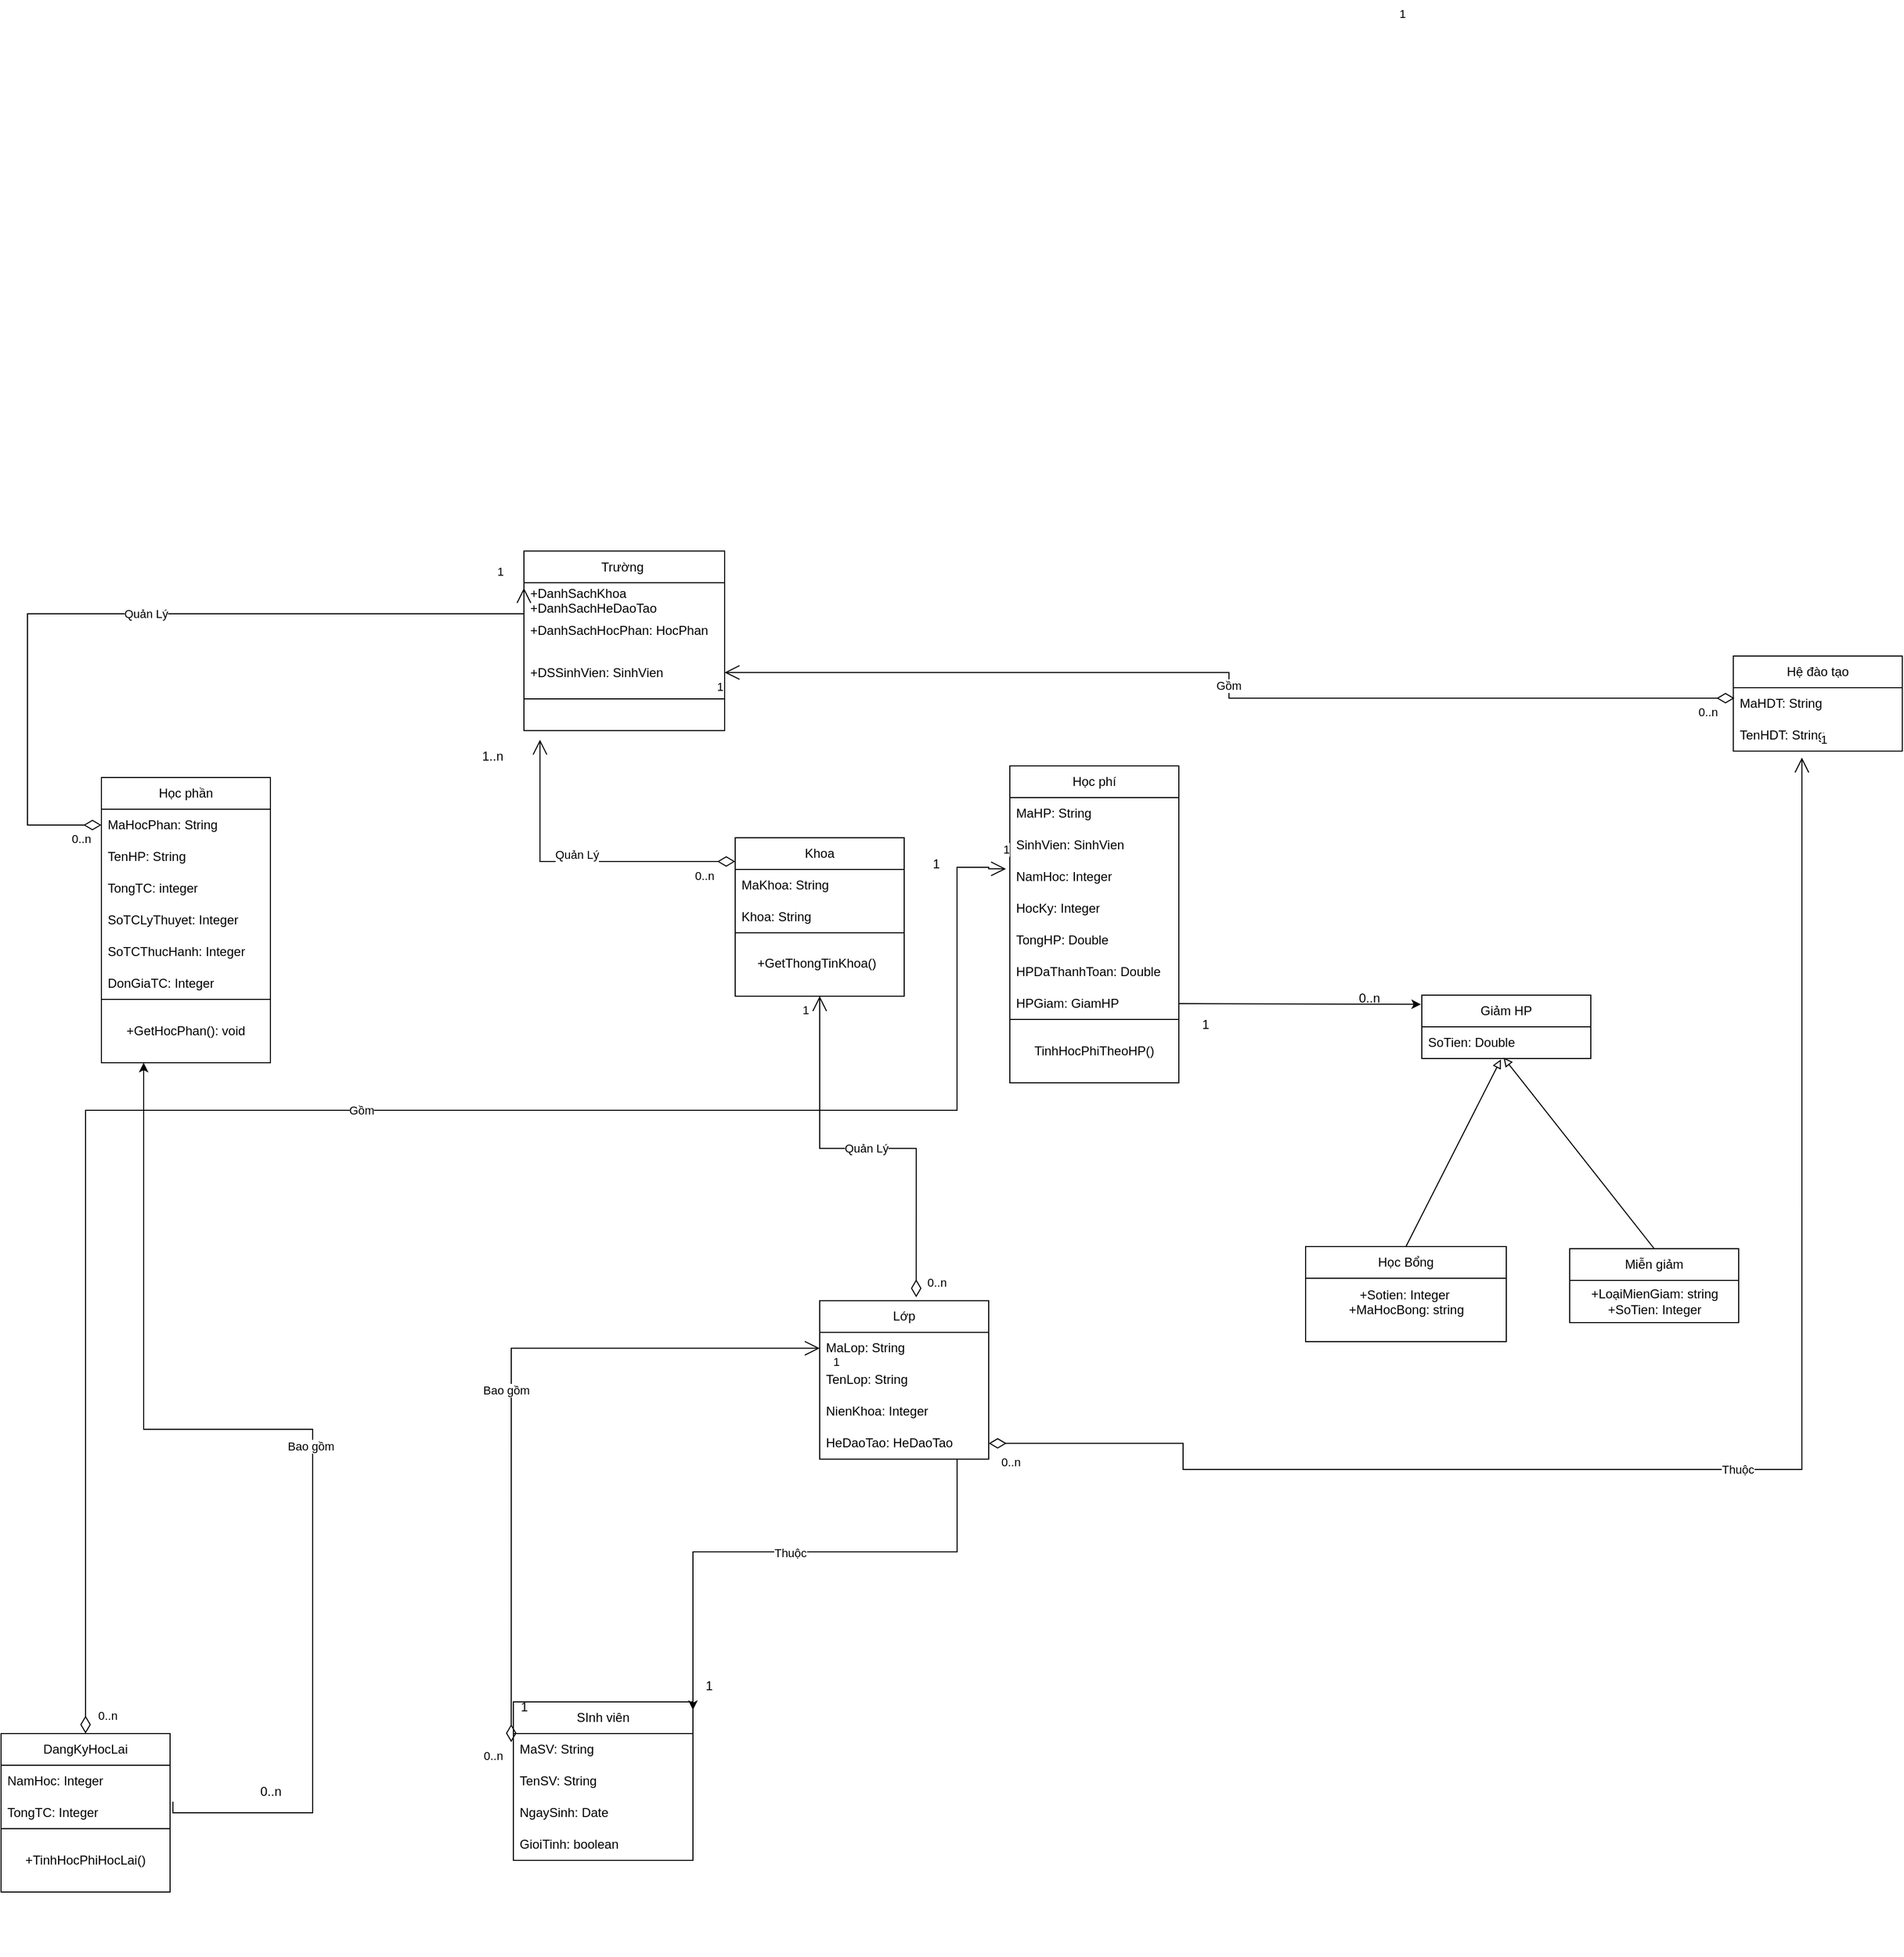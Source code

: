 <mxfile version="24.2.0" type="device">
  <diagram id="C5RBs43oDa-KdzZeNtuy" name="Page-1">
    <mxGraphModel dx="2580" dy="2213" grid="1" gridSize="10" guides="1" tooltips="1" connect="1" arrows="1" fold="1" page="1" pageScale="1" pageWidth="827" pageHeight="1169" math="0" shadow="0">
      <root>
        <mxCell id="WIyWlLk6GJQsqaUBKTNV-0" />
        <mxCell id="WIyWlLk6GJQsqaUBKTNV-1" parent="WIyWlLk6GJQsqaUBKTNV-0" />
        <mxCell id="K7Qj5x4J0IEWqDSC8YZA-10" value="Trường&amp;nbsp;" style="swimlane;fontStyle=0;childLayout=stackLayout;horizontal=1;startSize=30;horizontalStack=0;resizeParent=1;resizeParentMax=0;resizeLast=0;collapsible=1;marginBottom=0;whiteSpace=wrap;html=1;" parent="WIyWlLk6GJQsqaUBKTNV-1" vertex="1">
          <mxGeometry x="1040" y="460.6" width="190" height="140" as="geometry" />
        </mxCell>
        <mxCell id="K7Qj5x4J0IEWqDSC8YZA-11" value="+DanhSachKhoa&lt;br&gt;+DanhSachHeDaoTao" style="text;strokeColor=none;fillColor=none;align=left;verticalAlign=middle;spacingLeft=4;spacingRight=4;overflow=hidden;points=[[0,0.5],[1,0.5]];portConstraint=eastwest;rotatable=0;whiteSpace=wrap;html=1;" parent="K7Qj5x4J0IEWqDSC8YZA-10" vertex="1">
          <mxGeometry y="30" width="190" height="30" as="geometry" />
        </mxCell>
        <mxCell id="K7Qj5x4J0IEWqDSC8YZA-12" value="+DanhSachHocPhan: HocPhan" style="text;strokeColor=none;fillColor=none;align=left;verticalAlign=middle;spacingLeft=4;spacingRight=4;overflow=hidden;points=[[0,0.5],[1,0.5]];portConstraint=eastwest;rotatable=0;whiteSpace=wrap;html=1;" parent="K7Qj5x4J0IEWqDSC8YZA-10" vertex="1">
          <mxGeometry y="60" width="190" height="30" as="geometry" />
        </mxCell>
        <mxCell id="K7Qj5x4J0IEWqDSC8YZA-13" value="&lt;div&gt;&lt;div&gt;+DSSinhVien: SinhVien&lt;/div&gt;&lt;/div&gt;" style="text;strokeColor=none;fillColor=none;align=left;verticalAlign=middle;spacingLeft=4;spacingRight=4;overflow=hidden;points=[[0,0.5],[1,0.5]];portConstraint=eastwest;rotatable=0;whiteSpace=wrap;html=1;" parent="K7Qj5x4J0IEWqDSC8YZA-10" vertex="1">
          <mxGeometry y="90" width="190" height="50" as="geometry" />
        </mxCell>
        <mxCell id="K7Qj5x4J0IEWqDSC8YZA-14" value="" style="group" parent="WIyWlLk6GJQsqaUBKTNV-1" vertex="1" connectable="0">
          <mxGeometry x="1380" y="1400" width="170" height="390" as="geometry" />
        </mxCell>
        <mxCell id="K7Qj5x4J0IEWqDSC8YZA-15" value="SInh viên" style="swimlane;fontStyle=0;childLayout=stackLayout;horizontal=1;startSize=30;horizontalStack=0;resizeParent=1;resizeParentMax=0;resizeLast=0;collapsible=1;marginBottom=0;whiteSpace=wrap;html=1;" parent="K7Qj5x4J0IEWqDSC8YZA-14" vertex="1">
          <mxGeometry x="-350" y="150" width="170" height="150" as="geometry">
            <mxRectangle x="560" y="120" width="90" height="30" as="alternateBounds" />
          </mxGeometry>
        </mxCell>
        <mxCell id="K7Qj5x4J0IEWqDSC8YZA-16" value="MaSV: String" style="text;strokeColor=none;fillColor=none;align=left;verticalAlign=middle;spacingLeft=4;spacingRight=4;overflow=hidden;points=[[0,0.5],[1,0.5]];portConstraint=eastwest;rotatable=0;whiteSpace=wrap;html=1;" parent="K7Qj5x4J0IEWqDSC8YZA-15" vertex="1">
          <mxGeometry y="30" width="170" height="30" as="geometry" />
        </mxCell>
        <mxCell id="K7Qj5x4J0IEWqDSC8YZA-17" value="TenSV: String" style="text;strokeColor=none;fillColor=none;align=left;verticalAlign=middle;spacingLeft=4;spacingRight=4;overflow=hidden;points=[[0,0.5],[1,0.5]];portConstraint=eastwest;rotatable=0;whiteSpace=wrap;html=1;" parent="K7Qj5x4J0IEWqDSC8YZA-15" vertex="1">
          <mxGeometry y="60" width="170" height="30" as="geometry" />
        </mxCell>
        <mxCell id="K7Qj5x4J0IEWqDSC8YZA-18" value="NgaySinh: Date" style="text;strokeColor=none;fillColor=none;align=left;verticalAlign=middle;spacingLeft=4;spacingRight=4;overflow=hidden;points=[[0,0.5],[1,0.5]];portConstraint=eastwest;rotatable=0;whiteSpace=wrap;html=1;" parent="K7Qj5x4J0IEWqDSC8YZA-15" vertex="1">
          <mxGeometry y="90" width="170" height="30" as="geometry" />
        </mxCell>
        <mxCell id="K7Qj5x4J0IEWqDSC8YZA-19" value="GioiTinh: boolean" style="text;strokeColor=none;fillColor=none;align=left;verticalAlign=middle;spacingLeft=4;spacingRight=4;overflow=hidden;points=[[0,0.5],[1,0.5]];portConstraint=eastwest;rotatable=0;whiteSpace=wrap;html=1;" parent="K7Qj5x4J0IEWqDSC8YZA-15" vertex="1">
          <mxGeometry y="120" width="170" height="30" as="geometry" />
        </mxCell>
        <mxCell id="K7Qj5x4J0IEWqDSC8YZA-20" value="Học phần" style="swimlane;fontStyle=0;childLayout=stackLayout;horizontal=1;startSize=30;horizontalStack=0;resizeParent=1;resizeParentMax=0;resizeLast=0;collapsible=1;marginBottom=0;whiteSpace=wrap;html=1;" parent="WIyWlLk6GJQsqaUBKTNV-1" vertex="1">
          <mxGeometry x="640" y="675" width="160" height="210" as="geometry" />
        </mxCell>
        <mxCell id="K7Qj5x4J0IEWqDSC8YZA-21" value="MaHocPhan: String" style="text;strokeColor=none;fillColor=none;align=left;verticalAlign=middle;spacingLeft=4;spacingRight=4;overflow=hidden;points=[[0,0.5],[1,0.5]];portConstraint=eastwest;rotatable=0;whiteSpace=wrap;html=1;" parent="K7Qj5x4J0IEWqDSC8YZA-20" vertex="1">
          <mxGeometry y="30" width="160" height="30" as="geometry" />
        </mxCell>
        <mxCell id="K7Qj5x4J0IEWqDSC8YZA-22" value="TenHP: String" style="text;strokeColor=none;fillColor=none;align=left;verticalAlign=middle;spacingLeft=4;spacingRight=4;overflow=hidden;points=[[0,0.5],[1,0.5]];portConstraint=eastwest;rotatable=0;whiteSpace=wrap;html=1;" parent="K7Qj5x4J0IEWqDSC8YZA-20" vertex="1">
          <mxGeometry y="60" width="160" height="30" as="geometry" />
        </mxCell>
        <mxCell id="K7Qj5x4J0IEWqDSC8YZA-23" value="TongTC: integer" style="text;strokeColor=none;fillColor=none;align=left;verticalAlign=middle;spacingLeft=4;spacingRight=4;overflow=hidden;points=[[0,0.5],[1,0.5]];portConstraint=eastwest;rotatable=0;whiteSpace=wrap;html=1;" parent="K7Qj5x4J0IEWqDSC8YZA-20" vertex="1">
          <mxGeometry y="90" width="160" height="30" as="geometry" />
        </mxCell>
        <mxCell id="K7Qj5x4J0IEWqDSC8YZA-24" value="SoTCLyThuyet: Integer" style="text;strokeColor=none;fillColor=none;align=left;verticalAlign=middle;spacingLeft=4;spacingRight=4;overflow=hidden;points=[[0,0.5],[1,0.5]];portConstraint=eastwest;rotatable=0;whiteSpace=wrap;html=1;" parent="K7Qj5x4J0IEWqDSC8YZA-20" vertex="1">
          <mxGeometry y="120" width="160" height="30" as="geometry" />
        </mxCell>
        <mxCell id="K7Qj5x4J0IEWqDSC8YZA-25" value="SoTCThucHanh: Integer" style="text;strokeColor=none;fillColor=none;align=left;verticalAlign=middle;spacingLeft=4;spacingRight=4;overflow=hidden;points=[[0,0.5],[1,0.5]];portConstraint=eastwest;rotatable=0;whiteSpace=wrap;html=1;" parent="K7Qj5x4J0IEWqDSC8YZA-20" vertex="1">
          <mxGeometry y="150" width="160" height="30" as="geometry" />
        </mxCell>
        <mxCell id="K7Qj5x4J0IEWqDSC8YZA-26" value="DonGiaTC: Integer" style="text;strokeColor=none;fillColor=none;align=left;verticalAlign=middle;spacingLeft=4;spacingRight=4;overflow=hidden;points=[[0,0.5],[1,0.5]];portConstraint=eastwest;rotatable=0;whiteSpace=wrap;html=1;" parent="K7Qj5x4J0IEWqDSC8YZA-20" vertex="1">
          <mxGeometry y="180" width="160" height="30" as="geometry" />
        </mxCell>
        <mxCell id="K7Qj5x4J0IEWqDSC8YZA-27" value="Khoa" style="swimlane;fontStyle=0;childLayout=stackLayout;horizontal=1;startSize=30;horizontalStack=0;resizeParent=1;resizeParentMax=0;resizeLast=0;collapsible=1;marginBottom=0;whiteSpace=wrap;html=1;" parent="WIyWlLk6GJQsqaUBKTNV-1" vertex="1">
          <mxGeometry x="1240" y="732" width="160" height="90" as="geometry" />
        </mxCell>
        <mxCell id="K7Qj5x4J0IEWqDSC8YZA-28" value="MaKhoa: String" style="text;strokeColor=none;fillColor=none;align=left;verticalAlign=middle;spacingLeft=4;spacingRight=4;overflow=hidden;points=[[0,0.5],[1,0.5]];portConstraint=eastwest;rotatable=0;whiteSpace=wrap;html=1;" parent="K7Qj5x4J0IEWqDSC8YZA-27" vertex="1">
          <mxGeometry y="30" width="160" height="30" as="geometry" />
        </mxCell>
        <mxCell id="K7Qj5x4J0IEWqDSC8YZA-29" value="Khoa: String" style="text;strokeColor=none;fillColor=none;align=left;verticalAlign=middle;spacingLeft=4;spacingRight=4;overflow=hidden;points=[[0,0.5],[1,0.5]];portConstraint=eastwest;rotatable=0;whiteSpace=wrap;html=1;" parent="K7Qj5x4J0IEWqDSC8YZA-27" vertex="1">
          <mxGeometry y="60" width="160" height="30" as="geometry" />
        </mxCell>
        <mxCell id="K7Qj5x4J0IEWqDSC8YZA-30" value="Lớp" style="swimlane;fontStyle=0;childLayout=stackLayout;horizontal=1;startSize=30;horizontalStack=0;resizeParent=1;resizeParentMax=0;resizeLast=0;collapsible=1;marginBottom=0;whiteSpace=wrap;html=1;" parent="WIyWlLk6GJQsqaUBKTNV-1" vertex="1">
          <mxGeometry x="1320" y="1170.3" width="160" height="150" as="geometry" />
        </mxCell>
        <mxCell id="K7Qj5x4J0IEWqDSC8YZA-31" value="MaLop: String" style="text;strokeColor=none;fillColor=none;align=left;verticalAlign=middle;spacingLeft=4;spacingRight=4;overflow=hidden;points=[[0,0.5],[1,0.5]];portConstraint=eastwest;rotatable=0;whiteSpace=wrap;html=1;" parent="K7Qj5x4J0IEWqDSC8YZA-30" vertex="1">
          <mxGeometry y="30" width="160" height="30" as="geometry" />
        </mxCell>
        <mxCell id="K7Qj5x4J0IEWqDSC8YZA-32" value="TenLop: String" style="text;strokeColor=none;fillColor=none;align=left;verticalAlign=middle;spacingLeft=4;spacingRight=4;overflow=hidden;points=[[0,0.5],[1,0.5]];portConstraint=eastwest;rotatable=0;whiteSpace=wrap;html=1;" parent="K7Qj5x4J0IEWqDSC8YZA-30" vertex="1">
          <mxGeometry y="60" width="160" height="30" as="geometry" />
        </mxCell>
        <mxCell id="K7Qj5x4J0IEWqDSC8YZA-33" value="NienKhoa: Integer" style="text;strokeColor=none;fillColor=none;align=left;verticalAlign=middle;spacingLeft=4;spacingRight=4;overflow=hidden;points=[[0,0.5],[1,0.5]];portConstraint=eastwest;rotatable=0;whiteSpace=wrap;html=1;" parent="K7Qj5x4J0IEWqDSC8YZA-30" vertex="1">
          <mxGeometry y="90" width="160" height="30" as="geometry" />
        </mxCell>
        <mxCell id="K7Qj5x4J0IEWqDSC8YZA-34" value="HeDaoTao: HeDaoTao" style="text;strokeColor=none;fillColor=none;align=left;verticalAlign=middle;spacingLeft=4;spacingRight=4;overflow=hidden;points=[[0,0.5],[1,0.5]];portConstraint=eastwest;rotatable=0;whiteSpace=wrap;html=1;" parent="K7Qj5x4J0IEWqDSC8YZA-30" vertex="1">
          <mxGeometry y="120" width="160" height="30" as="geometry" />
        </mxCell>
        <mxCell id="K7Qj5x4J0IEWqDSC8YZA-37" value="Học phí" style="swimlane;fontStyle=0;childLayout=stackLayout;horizontal=1;startSize=30;horizontalStack=0;resizeParent=1;resizeParentMax=0;resizeLast=0;collapsible=1;marginBottom=0;whiteSpace=wrap;html=1;" parent="WIyWlLk6GJQsqaUBKTNV-1" vertex="1">
          <mxGeometry x="1500" y="664" width="160" height="240" as="geometry" />
        </mxCell>
        <mxCell id="K7Qj5x4J0IEWqDSC8YZA-38" value="MaHP: String" style="text;strokeColor=none;fillColor=none;align=left;verticalAlign=middle;spacingLeft=4;spacingRight=4;overflow=hidden;points=[[0,0.5],[1,0.5]];portConstraint=eastwest;rotatable=0;whiteSpace=wrap;html=1;" parent="K7Qj5x4J0IEWqDSC8YZA-37" vertex="1">
          <mxGeometry y="30" width="160" height="30" as="geometry" />
        </mxCell>
        <mxCell id="K7Qj5x4J0IEWqDSC8YZA-39" value="SinhVien: SinhVien" style="text;strokeColor=none;fillColor=none;align=left;verticalAlign=middle;spacingLeft=4;spacingRight=4;overflow=hidden;points=[[0,0.5],[1,0.5]];portConstraint=eastwest;rotatable=0;whiteSpace=wrap;html=1;" parent="K7Qj5x4J0IEWqDSC8YZA-37" vertex="1">
          <mxGeometry y="60" width="160" height="30" as="geometry" />
        </mxCell>
        <mxCell id="K7Qj5x4J0IEWqDSC8YZA-40" value="NamHoc: Integer" style="text;strokeColor=none;fillColor=none;align=left;verticalAlign=middle;spacingLeft=4;spacingRight=4;overflow=hidden;points=[[0,0.5],[1,0.5]];portConstraint=eastwest;rotatable=0;whiteSpace=wrap;html=1;" parent="K7Qj5x4J0IEWqDSC8YZA-37" vertex="1">
          <mxGeometry y="90" width="160" height="30" as="geometry" />
        </mxCell>
        <mxCell id="K7Qj5x4J0IEWqDSC8YZA-41" value="HocKy: Integer" style="text;strokeColor=none;fillColor=none;align=left;verticalAlign=middle;spacingLeft=4;spacingRight=4;overflow=hidden;points=[[0,0.5],[1,0.5]];portConstraint=eastwest;rotatable=0;whiteSpace=wrap;html=1;" parent="K7Qj5x4J0IEWqDSC8YZA-37" vertex="1">
          <mxGeometry y="120" width="160" height="30" as="geometry" />
        </mxCell>
        <mxCell id="K7Qj5x4J0IEWqDSC8YZA-42" value="TongHP: Double" style="text;strokeColor=none;fillColor=none;align=left;verticalAlign=middle;spacingLeft=4;spacingRight=4;overflow=hidden;points=[[0,0.5],[1,0.5]];portConstraint=eastwest;rotatable=0;whiteSpace=wrap;html=1;" parent="K7Qj5x4J0IEWqDSC8YZA-37" vertex="1">
          <mxGeometry y="150" width="160" height="30" as="geometry" />
        </mxCell>
        <mxCell id="K7Qj5x4J0IEWqDSC8YZA-43" value="HPDaThanhToan: Double" style="text;strokeColor=none;fillColor=none;align=left;verticalAlign=middle;spacingLeft=4;spacingRight=4;overflow=hidden;points=[[0,0.5],[1,0.5]];portConstraint=eastwest;rotatable=0;whiteSpace=wrap;html=1;" parent="K7Qj5x4J0IEWqDSC8YZA-37" vertex="1">
          <mxGeometry y="180" width="160" height="30" as="geometry" />
        </mxCell>
        <mxCell id="K7Qj5x4J0IEWqDSC8YZA-44" value="HPGiam: GiamHP" style="text;strokeColor=none;fillColor=none;align=left;verticalAlign=middle;spacingLeft=4;spacingRight=4;overflow=hidden;points=[[0,0.5],[1,0.5]];portConstraint=eastwest;rotatable=0;whiteSpace=wrap;html=1;" parent="K7Qj5x4J0IEWqDSC8YZA-37" vertex="1">
          <mxGeometry y="210" width="160" height="30" as="geometry" />
        </mxCell>
        <mxCell id="K7Qj5x4J0IEWqDSC8YZA-45" value="Hệ đào tạo" style="swimlane;fontStyle=0;childLayout=stackLayout;horizontal=1;startSize=30;horizontalStack=0;resizeParent=1;resizeParentMax=0;resizeLast=0;collapsible=1;marginBottom=0;whiteSpace=wrap;html=1;" parent="WIyWlLk6GJQsqaUBKTNV-1" vertex="1">
          <mxGeometry x="2184.88" y="560" width="160" height="90" as="geometry" />
        </mxCell>
        <mxCell id="K7Qj5x4J0IEWqDSC8YZA-46" value="MaHDT: String" style="text;strokeColor=none;fillColor=none;align=left;verticalAlign=middle;spacingLeft=4;spacingRight=4;overflow=hidden;points=[[0,0.5],[1,0.5]];portConstraint=eastwest;rotatable=0;whiteSpace=wrap;html=1;" parent="K7Qj5x4J0IEWqDSC8YZA-45" vertex="1">
          <mxGeometry y="30" width="160" height="30" as="geometry" />
        </mxCell>
        <mxCell id="K7Qj5x4J0IEWqDSC8YZA-47" value="TenHDT: String" style="text;strokeColor=none;fillColor=none;align=left;verticalAlign=middle;spacingLeft=4;spacingRight=4;overflow=hidden;points=[[0,0.5],[1,0.5]];portConstraint=eastwest;rotatable=0;whiteSpace=wrap;html=1;" parent="K7Qj5x4J0IEWqDSC8YZA-45" vertex="1">
          <mxGeometry y="60" width="160" height="30" as="geometry" />
        </mxCell>
        <mxCell id="K7Qj5x4J0IEWqDSC8YZA-54" style="edgeStyle=orthogonalEdgeStyle;rounded=0;orthogonalLoop=1;jettySize=auto;html=1;entryX=1;entryY=0.051;entryDx=0;entryDy=0;entryPerimeter=0;exitX=0.813;exitY=0.99;exitDx=0;exitDy=0;exitPerimeter=0;" parent="WIyWlLk6GJQsqaUBKTNV-1" source="K7Qj5x4J0IEWqDSC8YZA-34" target="K7Qj5x4J0IEWqDSC8YZA-15" edge="1">
          <mxGeometry relative="1" as="geometry">
            <mxPoint x="1540" y="1350" as="sourcePoint" />
            <Array as="points">
              <mxPoint x="1450" y="1408" />
              <mxPoint x="1200" y="1408" />
            </Array>
          </mxGeometry>
        </mxCell>
        <mxCell id="K7Qj5x4J0IEWqDSC8YZA-55" value="Thuộc" style="edgeLabel;html=1;align=center;verticalAlign=middle;resizable=0;points=[];" parent="K7Qj5x4J0IEWqDSC8YZA-54" vertex="1" connectable="0">
          <mxGeometry x="0.009" y="1" relative="1" as="geometry">
            <mxPoint as="offset" />
          </mxGeometry>
        </mxCell>
        <mxCell id="K7Qj5x4J0IEWqDSC8YZA-57" value="1" style="text;html=1;align=center;verticalAlign=middle;resizable=0;points=[];autosize=1;strokeColor=none;fillColor=none;" parent="WIyWlLk6GJQsqaUBKTNV-1" vertex="1">
          <mxGeometry x="1415" y="742" width="30" height="30" as="geometry" />
        </mxCell>
        <mxCell id="K7Qj5x4J0IEWqDSC8YZA-61" value="1" style="text;html=1;align=center;verticalAlign=middle;resizable=0;points=[];autosize=1;strokeColor=none;fillColor=none;" parent="WIyWlLk6GJQsqaUBKTNV-1" vertex="1">
          <mxGeometry x="1365" y="833" width="30" height="30" as="geometry" />
        </mxCell>
        <mxCell id="K7Qj5x4J0IEWqDSC8YZA-62" value="DangKyHocLai" style="swimlane;fontStyle=0;childLayout=stackLayout;horizontal=1;startSize=30;horizontalStack=0;resizeParent=1;resizeParentMax=0;resizeLast=0;collapsible=1;marginBottom=0;whiteSpace=wrap;html=1;" parent="WIyWlLk6GJQsqaUBKTNV-1" vertex="1">
          <mxGeometry x="545" y="1580" width="160" height="90" as="geometry" />
        </mxCell>
        <mxCell id="K7Qj5x4J0IEWqDSC8YZA-63" value="NamHoc: Integer" style="text;strokeColor=none;fillColor=none;align=left;verticalAlign=middle;spacingLeft=4;spacingRight=4;overflow=hidden;points=[[0,0.5],[1,0.5]];portConstraint=eastwest;rotatable=0;whiteSpace=wrap;html=1;" parent="K7Qj5x4J0IEWqDSC8YZA-62" vertex="1">
          <mxGeometry y="30" width="160" height="30" as="geometry" />
        </mxCell>
        <mxCell id="K7Qj5x4J0IEWqDSC8YZA-64" value="TongTC: Integer" style="text;strokeColor=none;fillColor=none;align=left;verticalAlign=middle;spacingLeft=4;spacingRight=4;overflow=hidden;points=[[0,0.5],[1,0.5]];portConstraint=eastwest;rotatable=0;whiteSpace=wrap;html=1;" parent="K7Qj5x4J0IEWqDSC8YZA-62" vertex="1">
          <mxGeometry y="60" width="160" height="30" as="geometry" />
        </mxCell>
        <mxCell id="K7Qj5x4J0IEWqDSC8YZA-69" style="edgeStyle=orthogonalEdgeStyle;rounded=0;orthogonalLoop=1;jettySize=auto;html=1;exitX=1.017;exitY=0.149;exitDx=0;exitDy=0;entryX=0.25;entryY=1;entryDx=0;entryDy=0;exitPerimeter=0;" parent="WIyWlLk6GJQsqaUBKTNV-1" source="K7Qj5x4J0IEWqDSC8YZA-64" target="K7Qj5x4J0IEWqDSC8YZA-104" edge="1">
          <mxGeometry relative="1" as="geometry">
            <mxPoint x="690.32" y="1274.67" as="sourcePoint" />
            <mxPoint x="420.0" y="950" as="targetPoint" />
            <Array as="points">
              <mxPoint x="708" y="1655" />
              <mxPoint x="840" y="1655" />
              <mxPoint x="840" y="1292" />
              <mxPoint x="680" y="1292" />
            </Array>
          </mxGeometry>
        </mxCell>
        <mxCell id="K7Qj5x4J0IEWqDSC8YZA-70" value="Bao gồm" style="edgeLabel;html=1;align=center;verticalAlign=middle;resizable=0;points=[];" parent="K7Qj5x4J0IEWqDSC8YZA-69" vertex="1" connectable="0">
          <mxGeometry x="-0.031" y="2" relative="1" as="geometry">
            <mxPoint as="offset" />
          </mxGeometry>
        </mxCell>
        <mxCell id="K7Qj5x4J0IEWqDSC8YZA-71" value="1..n" style="text;html=1;align=center;verticalAlign=middle;resizable=0;points=[];autosize=1;strokeColor=none;fillColor=none;" parent="WIyWlLk6GJQsqaUBKTNV-1" vertex="1">
          <mxGeometry x="990" y="640" width="40" height="30" as="geometry" />
        </mxCell>
        <mxCell id="K7Qj5x4J0IEWqDSC8YZA-75" value="0..n" style="text;html=1;align=center;verticalAlign=middle;resizable=0;points=[];autosize=1;strokeColor=none;fillColor=none;" parent="WIyWlLk6GJQsqaUBKTNV-1" vertex="1">
          <mxGeometry x="780" y="1620" width="40" height="30" as="geometry" />
        </mxCell>
        <mxCell id="K7Qj5x4J0IEWqDSC8YZA-79" value="1" style="text;html=1;align=center;verticalAlign=middle;resizable=0;points=[];autosize=1;strokeColor=none;fillColor=none;" parent="WIyWlLk6GJQsqaUBKTNV-1" vertex="1">
          <mxGeometry x="1200" y="1520" width="30" height="30" as="geometry" />
        </mxCell>
        <mxCell id="K7Qj5x4J0IEWqDSC8YZA-81" value="Miễn giảm" style="swimlane;fontStyle=0;childLayout=stackLayout;horizontal=1;startSize=30;horizontalStack=0;resizeParent=1;resizeParentMax=0;resizeLast=0;collapsible=1;marginBottom=0;whiteSpace=wrap;html=1;" parent="WIyWlLk6GJQsqaUBKTNV-1" vertex="1">
          <mxGeometry x="2030" y="1121" width="160" height="70" as="geometry" />
        </mxCell>
        <mxCell id="K7Qj5x4J0IEWqDSC8YZA-106" value="+LoạiMienGiam: string&lt;br&gt;+SoTien: Integer" style="text;html=1;align=center;verticalAlign=middle;resizable=0;points=[];autosize=1;strokeColor=none;fillColor=none;" parent="K7Qj5x4J0IEWqDSC8YZA-81" vertex="1">
          <mxGeometry y="30" width="160" height="40" as="geometry" />
        </mxCell>
        <mxCell id="K7Qj5x4J0IEWqDSC8YZA-82" value="Học Bổng" style="swimlane;fontStyle=0;childLayout=stackLayout;horizontal=1;startSize=30;horizontalStack=0;resizeParent=1;resizeParentMax=0;resizeLast=0;collapsible=1;marginBottom=0;whiteSpace=wrap;html=1;" parent="WIyWlLk6GJQsqaUBKTNV-1" vertex="1">
          <mxGeometry x="1780" y="1119" width="190" height="90" as="geometry" />
        </mxCell>
        <mxCell id="K7Qj5x4J0IEWqDSC8YZA-107" value="+Sotien: Integer&amp;nbsp;&lt;br&gt;+MaHocBong: string&lt;div&gt;&lt;br&gt;&lt;/div&gt;" style="text;html=1;align=center;verticalAlign=middle;resizable=0;points=[];autosize=1;strokeColor=none;fillColor=none;" parent="K7Qj5x4J0IEWqDSC8YZA-82" vertex="1">
          <mxGeometry y="30" width="190" height="60" as="geometry" />
        </mxCell>
        <mxCell id="K7Qj5x4J0IEWqDSC8YZA-83" value="&lt;div&gt;&lt;span style=&quot;background-color: initial;&quot;&gt;Giảm HP&lt;/span&gt;&lt;br&gt;&lt;/div&gt;" style="swimlane;fontStyle=0;childLayout=stackLayout;horizontal=1;startSize=30;horizontalStack=0;resizeParent=1;resizeParentMax=0;resizeLast=0;collapsible=1;marginBottom=0;whiteSpace=wrap;html=1;" parent="WIyWlLk6GJQsqaUBKTNV-1" vertex="1">
          <mxGeometry x="1890" y="881" width="160" height="60" as="geometry" />
        </mxCell>
        <mxCell id="K7Qj5x4J0IEWqDSC8YZA-84" value="SoTien: Double" style="text;strokeColor=none;fillColor=none;align=left;verticalAlign=middle;spacingLeft=4;spacingRight=4;overflow=hidden;points=[[0,0.5],[1,0.5]];portConstraint=eastwest;rotatable=0;whiteSpace=wrap;html=1;" parent="K7Qj5x4J0IEWqDSC8YZA-83" vertex="1">
          <mxGeometry y="30" width="160" height="30" as="geometry" />
        </mxCell>
        <mxCell id="K7Qj5x4J0IEWqDSC8YZA-85" style="rounded=0;orthogonalLoop=1;jettySize=auto;html=1;exitX=0.5;exitY=0;exitDx=0;exitDy=0;entryX=0.468;entryY=1.029;entryDx=0;entryDy=0;entryPerimeter=0;endArrow=block;endFill=0;" parent="WIyWlLk6GJQsqaUBKTNV-1" source="K7Qj5x4J0IEWqDSC8YZA-82" target="K7Qj5x4J0IEWqDSC8YZA-84" edge="1">
          <mxGeometry relative="1" as="geometry" />
        </mxCell>
        <mxCell id="K7Qj5x4J0IEWqDSC8YZA-86" style="rounded=0;orthogonalLoop=1;jettySize=auto;html=1;exitX=0.5;exitY=0;exitDx=0;exitDy=0;entryX=0.484;entryY=0.971;entryDx=0;entryDy=0;entryPerimeter=0;endArrow=block;endFill=0;" parent="WIyWlLk6GJQsqaUBKTNV-1" source="K7Qj5x4J0IEWqDSC8YZA-81" target="K7Qj5x4J0IEWqDSC8YZA-84" edge="1">
          <mxGeometry relative="1" as="geometry">
            <mxPoint x="1860" y="1131" as="sourcePoint" />
            <mxPoint x="1975" y="982" as="targetPoint" />
          </mxGeometry>
        </mxCell>
        <mxCell id="K7Qj5x4J0IEWqDSC8YZA-87" style="rounded=0;orthogonalLoop=1;jettySize=auto;html=1;exitX=1;exitY=0.5;exitDx=0;exitDy=0;entryX=-0.005;entryY=0.145;entryDx=0;entryDy=0;entryPerimeter=0;" parent="WIyWlLk6GJQsqaUBKTNV-1" source="K7Qj5x4J0IEWqDSC8YZA-44" target="K7Qj5x4J0IEWqDSC8YZA-83" edge="1">
          <mxGeometry relative="1" as="geometry" />
        </mxCell>
        <mxCell id="K7Qj5x4J0IEWqDSC8YZA-91" value="1" style="text;html=1;align=center;verticalAlign=middle;resizable=0;points=[];autosize=1;strokeColor=none;fillColor=none;" parent="WIyWlLk6GJQsqaUBKTNV-1" vertex="1">
          <mxGeometry x="1025" y="1540" width="30" height="30" as="geometry" />
        </mxCell>
        <mxCell id="K7Qj5x4J0IEWqDSC8YZA-92" value="1" style="text;html=1;align=center;verticalAlign=middle;resizable=0;points=[];autosize=1;strokeColor=none;fillColor=none;" parent="WIyWlLk6GJQsqaUBKTNV-1" vertex="1">
          <mxGeometry x="1670" y="894" width="30" height="30" as="geometry" />
        </mxCell>
        <mxCell id="K7Qj5x4J0IEWqDSC8YZA-93" value="0..n" style="text;html=1;align=center;verticalAlign=middle;resizable=0;points=[];autosize=1;strokeColor=none;fillColor=none;" parent="WIyWlLk6GJQsqaUBKTNV-1" vertex="1">
          <mxGeometry x="1820" y="869" width="40" height="30" as="geometry" />
        </mxCell>
        <mxCell id="K7Qj5x4J0IEWqDSC8YZA-94" value="TinhHocPhiTheoHP()" style="rounded=0;whiteSpace=wrap;html=1;" parent="WIyWlLk6GJQsqaUBKTNV-1" vertex="1">
          <mxGeometry x="1500" y="904" width="160" height="60" as="geometry" />
        </mxCell>
        <mxCell id="K7Qj5x4J0IEWqDSC8YZA-95" value="" style="rounded=0;whiteSpace=wrap;html=1;" parent="WIyWlLk6GJQsqaUBKTNV-1" vertex="1">
          <mxGeometry x="1040" y="600.6" width="190" height="30" as="geometry" />
        </mxCell>
        <mxCell id="K7Qj5x4J0IEWqDSC8YZA-103" value="+TinhHocPhiHocLai()" style="rounded=0;whiteSpace=wrap;html=1;" parent="WIyWlLk6GJQsqaUBKTNV-1" vertex="1">
          <mxGeometry x="545" y="1670" width="160" height="60" as="geometry" />
        </mxCell>
        <mxCell id="K7Qj5x4J0IEWqDSC8YZA-104" value="+GetHocPhan(): void" style="rounded=0;whiteSpace=wrap;html=1;" parent="WIyWlLk6GJQsqaUBKTNV-1" vertex="1">
          <mxGeometry x="640" y="885" width="160" height="60" as="geometry" />
        </mxCell>
        <mxCell id="K7Qj5x4J0IEWqDSC8YZA-111" value="" style="rounded=0;whiteSpace=wrap;html=1;" parent="WIyWlLk6GJQsqaUBKTNV-1" vertex="1">
          <mxGeometry x="1240" y="822" width="160" height="60" as="geometry" />
        </mxCell>
        <mxCell id="K7Qj5x4J0IEWqDSC8YZA-110" value="+GetThongTinKhoa()" style="text;strokeColor=none;fillColor=none;align=left;verticalAlign=top;spacingLeft=4;spacingRight=4;overflow=hidden;rotatable=0;points=[[0,0.5],[1,0.5]];portConstraint=eastwest;whiteSpace=wrap;html=1;" parent="WIyWlLk6GJQsqaUBKTNV-1" vertex="1">
          <mxGeometry x="1255" y="837" width="160" height="26" as="geometry" />
        </mxCell>
        <mxCell id="K7Qj5x4J0IEWqDSC8YZA-112" value="Gồm" style="endArrow=open;html=1;endSize=12;startArrow=diamondThin;startSize=14;startFill=0;edgeStyle=orthogonalEdgeStyle;rounded=0;exitX=0.5;exitY=0;exitDx=0;exitDy=0;entryX=-0.023;entryY=0.248;entryDx=0;entryDy=0;entryPerimeter=0;" parent="WIyWlLk6GJQsqaUBKTNV-1" source="K7Qj5x4J0IEWqDSC8YZA-62" target="K7Qj5x4J0IEWqDSC8YZA-40" edge="1">
          <mxGeometry x="0.005" relative="1" as="geometry">
            <mxPoint x="1210" y="940" as="sourcePoint" />
            <mxPoint x="1480" y="770" as="targetPoint" />
            <Array as="points">
              <mxPoint x="625" y="990" />
              <mxPoint x="1450" y="990" />
              <mxPoint x="1450" y="760" />
              <mxPoint x="1480" y="760" />
            </Array>
            <mxPoint as="offset" />
          </mxGeometry>
        </mxCell>
        <mxCell id="K7Qj5x4J0IEWqDSC8YZA-113" value="0..n" style="edgeLabel;resizable=0;html=1;align=left;verticalAlign=top;" parent="K7Qj5x4J0IEWqDSC8YZA-112" connectable="0" vertex="1">
          <mxGeometry x="-1" relative="1" as="geometry">
            <mxPoint x="10" y="-30" as="offset" />
          </mxGeometry>
        </mxCell>
        <mxCell id="K7Qj5x4J0IEWqDSC8YZA-114" value="1" style="edgeLabel;resizable=0;html=1;align=right;verticalAlign=top;" parent="K7Qj5x4J0IEWqDSC8YZA-112" connectable="0" vertex="1">
          <mxGeometry x="1" relative="1" as="geometry">
            <mxPoint x="4" y="-31" as="offset" />
          </mxGeometry>
        </mxCell>
        <mxCell id="K7Qj5x4J0IEWqDSC8YZA-115" value="Quản Lý" style="endArrow=open;html=1;endSize=12;startArrow=diamondThin;startSize=14;startFill=0;edgeStyle=orthogonalEdgeStyle;rounded=0;entryX=0;entryY=0.25;entryDx=0;entryDy=0;exitX=0;exitY=0.5;exitDx=0;exitDy=0;" parent="WIyWlLk6GJQsqaUBKTNV-1" source="K7Qj5x4J0IEWqDSC8YZA-21" target="K7Qj5x4J0IEWqDSC8YZA-10" edge="1">
          <mxGeometry relative="1" as="geometry">
            <mxPoint x="530" y="710" as="sourcePoint" />
            <mxPoint x="310" y="1000" as="targetPoint" />
            <Array as="points">
              <mxPoint x="570" y="720" />
              <mxPoint x="570" y="520" />
              <mxPoint x="1040" y="520" />
            </Array>
          </mxGeometry>
        </mxCell>
        <mxCell id="K7Qj5x4J0IEWqDSC8YZA-116" value="0..n" style="edgeLabel;resizable=0;html=1;align=left;verticalAlign=top;" parent="K7Qj5x4J0IEWqDSC8YZA-115" connectable="0" vertex="1">
          <mxGeometry x="-1" relative="1" as="geometry">
            <mxPoint x="-30" as="offset" />
          </mxGeometry>
        </mxCell>
        <mxCell id="K7Qj5x4J0IEWqDSC8YZA-117" value="1" style="edgeLabel;resizable=0;html=1;align=right;verticalAlign=top;" parent="K7Qj5x4J0IEWqDSC8YZA-115" connectable="0" vertex="1">
          <mxGeometry x="1" relative="1" as="geometry">
            <mxPoint x="-19" y="-29" as="offset" />
          </mxGeometry>
        </mxCell>
        <mxCell id="K7Qj5x4J0IEWqDSC8YZA-118" value="Quản Lý&lt;div&gt;&lt;br&gt;&lt;/div&gt;" style="endArrow=open;html=1;endSize=12;startArrow=diamondThin;startSize=14;startFill=0;edgeStyle=orthogonalEdgeStyle;rounded=0;exitX=0;exitY=0.25;exitDx=0;exitDy=0;entryX=0.08;entryY=1.287;entryDx=0;entryDy=0;entryPerimeter=0;" parent="WIyWlLk6GJQsqaUBKTNV-1" source="K7Qj5x4J0IEWqDSC8YZA-27" target="K7Qj5x4J0IEWqDSC8YZA-95" edge="1">
          <mxGeometry relative="1" as="geometry">
            <mxPoint x="1010" y="772" as="sourcePoint" />
            <mxPoint x="1000" y="832" as="targetPoint" />
          </mxGeometry>
        </mxCell>
        <mxCell id="K7Qj5x4J0IEWqDSC8YZA-119" value="0..n" style="edgeLabel;resizable=0;html=1;align=left;verticalAlign=top;" parent="K7Qj5x4J0IEWqDSC8YZA-118" connectable="0" vertex="1">
          <mxGeometry x="-1" relative="1" as="geometry">
            <mxPoint x="-40" as="offset" />
          </mxGeometry>
        </mxCell>
        <mxCell id="K7Qj5x4J0IEWqDSC8YZA-120" value="1" style="edgeLabel;resizable=0;html=1;align=right;verticalAlign=top;" parent="K7Qj5x4J0IEWqDSC8YZA-118" connectable="0" vertex="1">
          <mxGeometry x="1" relative="1" as="geometry">
            <mxPoint x="820" y="-700" as="offset" />
          </mxGeometry>
        </mxCell>
        <mxCell id="K7Qj5x4J0IEWqDSC8YZA-121" value="Quản Lý" style="endArrow=open;html=1;endSize=12;startArrow=diamondThin;startSize=14;startFill=0;edgeStyle=orthogonalEdgeStyle;rounded=0;exitX=0.571;exitY=-0.022;exitDx=0;exitDy=0;exitPerimeter=0;entryX=0.5;entryY=1;entryDx=0;entryDy=0;" parent="WIyWlLk6GJQsqaUBKTNV-1" source="K7Qj5x4J0IEWqDSC8YZA-30" target="K7Qj5x4J0IEWqDSC8YZA-111" edge="1">
          <mxGeometry relative="1" as="geometry">
            <mxPoint x="1290" y="932" as="sourcePoint" />
            <mxPoint x="1450" y="932" as="targetPoint" />
          </mxGeometry>
        </mxCell>
        <mxCell id="K7Qj5x4J0IEWqDSC8YZA-122" value="0..n" style="edgeLabel;resizable=0;html=1;align=left;verticalAlign=top;" parent="K7Qj5x4J0IEWqDSC8YZA-121" connectable="0" vertex="1">
          <mxGeometry x="-1" relative="1" as="geometry">
            <mxPoint x="9" y="-27" as="offset" />
          </mxGeometry>
        </mxCell>
        <mxCell id="K7Qj5x4J0IEWqDSC8YZA-123" value="1" style="edgeLabel;resizable=0;html=1;align=right;verticalAlign=top;" parent="K7Qj5x4J0IEWqDSC8YZA-121" connectable="0" vertex="1">
          <mxGeometry x="1" relative="1" as="geometry">
            <mxPoint x="-10" as="offset" />
          </mxGeometry>
        </mxCell>
        <mxCell id="K7Qj5x4J0IEWqDSC8YZA-124" value="Gồm" style="endArrow=open;html=1;endSize=12;startArrow=diamondThin;startSize=14;startFill=0;edgeStyle=orthogonalEdgeStyle;rounded=0;exitX=0.007;exitY=0.33;exitDx=0;exitDy=0;exitPerimeter=0;entryX=1;entryY=0.5;entryDx=0;entryDy=0;" parent="WIyWlLk6GJQsqaUBKTNV-1" source="K7Qj5x4J0IEWqDSC8YZA-46" target="K7Qj5x4J0IEWqDSC8YZA-13" edge="1">
          <mxGeometry relative="1" as="geometry">
            <mxPoint x="500" y="1560" as="sourcePoint" />
            <mxPoint x="660" y="1560" as="targetPoint" />
          </mxGeometry>
        </mxCell>
        <mxCell id="K7Qj5x4J0IEWqDSC8YZA-125" value="0..n" style="edgeLabel;resizable=0;html=1;align=left;verticalAlign=top;" parent="K7Qj5x4J0IEWqDSC8YZA-124" connectable="0" vertex="1">
          <mxGeometry x="-1" relative="1" as="geometry">
            <mxPoint x="-36" as="offset" />
          </mxGeometry>
        </mxCell>
        <mxCell id="K7Qj5x4J0IEWqDSC8YZA-126" value="1" style="edgeLabel;resizable=0;html=1;align=right;verticalAlign=top;" parent="K7Qj5x4J0IEWqDSC8YZA-124" connectable="0" vertex="1">
          <mxGeometry x="1" relative="1" as="geometry" />
        </mxCell>
        <mxCell id="K7Qj5x4J0IEWqDSC8YZA-127" value="Thuộc" style="endArrow=open;html=1;endSize=12;startArrow=diamondThin;startSize=14;startFill=0;edgeStyle=orthogonalEdgeStyle;rounded=0;exitX=1;exitY=0.5;exitDx=0;exitDy=0;entryX=0.406;entryY=1.205;entryDx=0;entryDy=0;entryPerimeter=0;" parent="WIyWlLk6GJQsqaUBKTNV-1" source="K7Qj5x4J0IEWqDSC8YZA-34" target="K7Qj5x4J0IEWqDSC8YZA-47" edge="1">
          <mxGeometry relative="1" as="geometry">
            <mxPoint x="690" y="1490" as="sourcePoint" />
            <mxPoint x="850" y="1490" as="targetPoint" />
            <Array as="points">
              <mxPoint x="1664" y="1305" />
              <mxPoint x="1664" y="1330" />
              <mxPoint x="2250" y="1330" />
            </Array>
          </mxGeometry>
        </mxCell>
        <mxCell id="K7Qj5x4J0IEWqDSC8YZA-128" value="0..n" style="edgeLabel;resizable=0;html=1;align=left;verticalAlign=top;" parent="K7Qj5x4J0IEWqDSC8YZA-127" connectable="0" vertex="1">
          <mxGeometry x="-1" relative="1" as="geometry">
            <mxPoint x="10" y="5" as="offset" />
          </mxGeometry>
        </mxCell>
        <mxCell id="K7Qj5x4J0IEWqDSC8YZA-129" value="1" style="edgeLabel;resizable=0;html=1;align=right;verticalAlign=top;" parent="K7Qj5x4J0IEWqDSC8YZA-127" connectable="0" vertex="1">
          <mxGeometry x="1" relative="1" as="geometry">
            <mxPoint x="25" y="-30" as="offset" />
          </mxGeometry>
        </mxCell>
        <mxCell id="K7Qj5x4J0IEWqDSC8YZA-130" value="Bao gồm" style="endArrow=open;html=1;endSize=12;startArrow=diamondThin;startSize=14;startFill=0;edgeStyle=orthogonalEdgeStyle;rounded=0;entryX=0;entryY=0.5;entryDx=0;entryDy=0;exitX=-0.012;exitY=0.272;exitDx=0;exitDy=0;exitPerimeter=0;" parent="WIyWlLk6GJQsqaUBKTNV-1" source="K7Qj5x4J0IEWqDSC8YZA-16" target="K7Qj5x4J0IEWqDSC8YZA-31" edge="1">
          <mxGeometry x="0.001" y="5" relative="1" as="geometry">
            <mxPoint x="990" y="1380" as="sourcePoint" />
            <mxPoint x="1150" y="1380" as="targetPoint" />
            <mxPoint as="offset" />
            <Array as="points">
              <mxPoint x="1028" y="1215" />
            </Array>
          </mxGeometry>
        </mxCell>
        <mxCell id="K7Qj5x4J0IEWqDSC8YZA-131" value="0..n" style="edgeLabel;resizable=0;html=1;align=left;verticalAlign=top;" parent="K7Qj5x4J0IEWqDSC8YZA-130" connectable="0" vertex="1">
          <mxGeometry x="-1" relative="1" as="geometry">
            <mxPoint x="-28" as="offset" />
          </mxGeometry>
        </mxCell>
        <mxCell id="K7Qj5x4J0IEWqDSC8YZA-132" value="1" style="edgeLabel;resizable=0;html=1;align=right;verticalAlign=top;" parent="K7Qj5x4J0IEWqDSC8YZA-130" connectable="0" vertex="1">
          <mxGeometry x="1" relative="1" as="geometry">
            <mxPoint x="19" as="offset" />
          </mxGeometry>
        </mxCell>
      </root>
    </mxGraphModel>
  </diagram>
</mxfile>
